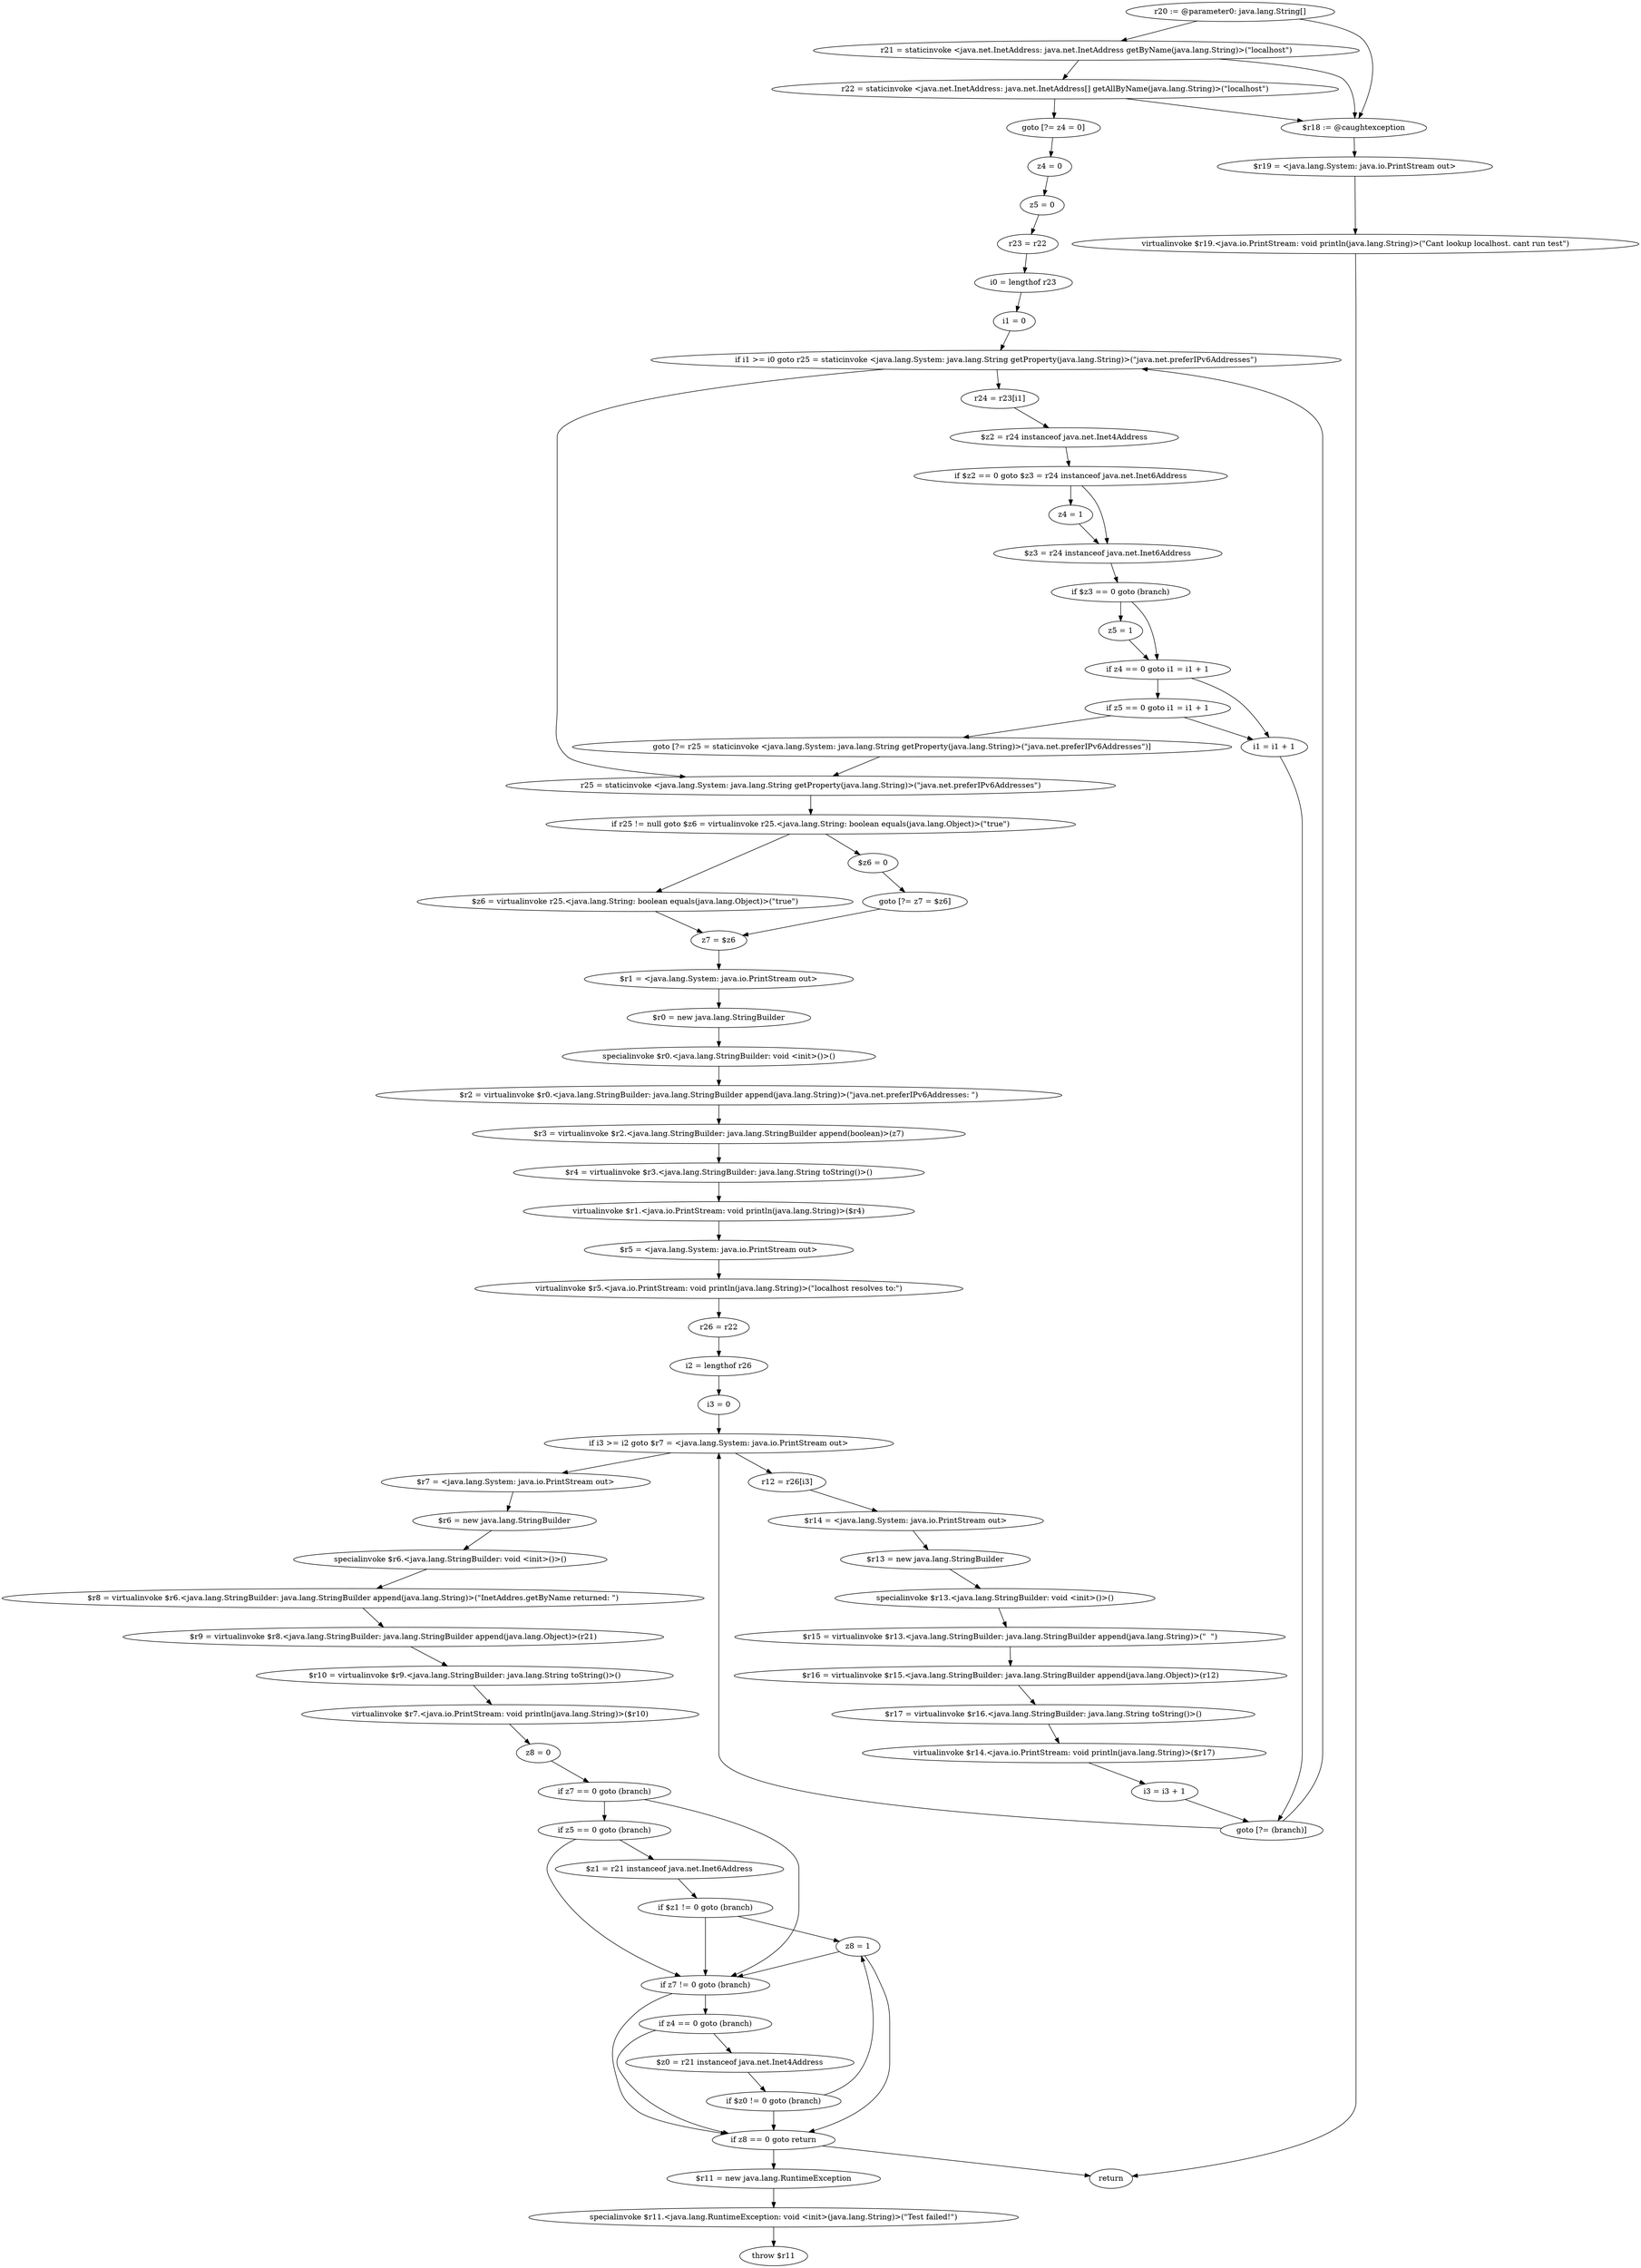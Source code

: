 digraph "unitGraph" {
    "r20 := @parameter0: java.lang.String[]"
    "r21 = staticinvoke <java.net.InetAddress: java.net.InetAddress getByName(java.lang.String)>(\"localhost\")"
    "r22 = staticinvoke <java.net.InetAddress: java.net.InetAddress[] getAllByName(java.lang.String)>(\"localhost\")"
    "goto [?= z4 = 0]"
    "$r18 := @caughtexception"
    "$r19 = <java.lang.System: java.io.PrintStream out>"
    "virtualinvoke $r19.<java.io.PrintStream: void println(java.lang.String)>(\"Cant lookup localhost. cant run test\")"
    "return"
    "z4 = 0"
    "z5 = 0"
    "r23 = r22"
    "i0 = lengthof r23"
    "i1 = 0"
    "if i1 >= i0 goto r25 = staticinvoke <java.lang.System: java.lang.String getProperty(java.lang.String)>(\"java.net.preferIPv6Addresses\")"
    "r24 = r23[i1]"
    "$z2 = r24 instanceof java.net.Inet4Address"
    "if $z2 == 0 goto $z3 = r24 instanceof java.net.Inet6Address"
    "z4 = 1"
    "$z3 = r24 instanceof java.net.Inet6Address"
    "if $z3 == 0 goto (branch)"
    "z5 = 1"
    "if z4 == 0 goto i1 = i1 + 1"
    "if z5 == 0 goto i1 = i1 + 1"
    "goto [?= r25 = staticinvoke <java.lang.System: java.lang.String getProperty(java.lang.String)>(\"java.net.preferIPv6Addresses\")]"
    "i1 = i1 + 1"
    "goto [?= (branch)]"
    "r25 = staticinvoke <java.lang.System: java.lang.String getProperty(java.lang.String)>(\"java.net.preferIPv6Addresses\")"
    "if r25 != null goto $z6 = virtualinvoke r25.<java.lang.String: boolean equals(java.lang.Object)>(\"true\")"
    "$z6 = 0"
    "goto [?= z7 = $z6]"
    "$z6 = virtualinvoke r25.<java.lang.String: boolean equals(java.lang.Object)>(\"true\")"
    "z7 = $z6"
    "$r1 = <java.lang.System: java.io.PrintStream out>"
    "$r0 = new java.lang.StringBuilder"
    "specialinvoke $r0.<java.lang.StringBuilder: void <init>()>()"
    "$r2 = virtualinvoke $r0.<java.lang.StringBuilder: java.lang.StringBuilder append(java.lang.String)>(\"java.net.preferIPv6Addresses: \")"
    "$r3 = virtualinvoke $r2.<java.lang.StringBuilder: java.lang.StringBuilder append(boolean)>(z7)"
    "$r4 = virtualinvoke $r3.<java.lang.StringBuilder: java.lang.String toString()>()"
    "virtualinvoke $r1.<java.io.PrintStream: void println(java.lang.String)>($r4)"
    "$r5 = <java.lang.System: java.io.PrintStream out>"
    "virtualinvoke $r5.<java.io.PrintStream: void println(java.lang.String)>(\"localhost resolves to:\")"
    "r26 = r22"
    "i2 = lengthof r26"
    "i3 = 0"
    "if i3 >= i2 goto $r7 = <java.lang.System: java.io.PrintStream out>"
    "r12 = r26[i3]"
    "$r14 = <java.lang.System: java.io.PrintStream out>"
    "$r13 = new java.lang.StringBuilder"
    "specialinvoke $r13.<java.lang.StringBuilder: void <init>()>()"
    "$r15 = virtualinvoke $r13.<java.lang.StringBuilder: java.lang.StringBuilder append(java.lang.String)>(\"  \")"
    "$r16 = virtualinvoke $r15.<java.lang.StringBuilder: java.lang.StringBuilder append(java.lang.Object)>(r12)"
    "$r17 = virtualinvoke $r16.<java.lang.StringBuilder: java.lang.String toString()>()"
    "virtualinvoke $r14.<java.io.PrintStream: void println(java.lang.String)>($r17)"
    "i3 = i3 + 1"
    "$r7 = <java.lang.System: java.io.PrintStream out>"
    "$r6 = new java.lang.StringBuilder"
    "specialinvoke $r6.<java.lang.StringBuilder: void <init>()>()"
    "$r8 = virtualinvoke $r6.<java.lang.StringBuilder: java.lang.StringBuilder append(java.lang.String)>(\"InetAddres.getByName returned: \")"
    "$r9 = virtualinvoke $r8.<java.lang.StringBuilder: java.lang.StringBuilder append(java.lang.Object)>(r21)"
    "$r10 = virtualinvoke $r9.<java.lang.StringBuilder: java.lang.String toString()>()"
    "virtualinvoke $r7.<java.io.PrintStream: void println(java.lang.String)>($r10)"
    "z8 = 0"
    "if z7 == 0 goto (branch)"
    "if z5 == 0 goto (branch)"
    "$z1 = r21 instanceof java.net.Inet6Address"
    "if $z1 != 0 goto (branch)"
    "z8 = 1"
    "if z7 != 0 goto (branch)"
    "if z4 == 0 goto (branch)"
    "$z0 = r21 instanceof java.net.Inet4Address"
    "if $z0 != 0 goto (branch)"
    "if z8 == 0 goto return"
    "$r11 = new java.lang.RuntimeException"
    "specialinvoke $r11.<java.lang.RuntimeException: void <init>(java.lang.String)>(\"Test failed!\")"
    "throw $r11"
    "r20 := @parameter0: java.lang.String[]"->"r21 = staticinvoke <java.net.InetAddress: java.net.InetAddress getByName(java.lang.String)>(\"localhost\")";
    "r20 := @parameter0: java.lang.String[]"->"$r18 := @caughtexception";
    "r21 = staticinvoke <java.net.InetAddress: java.net.InetAddress getByName(java.lang.String)>(\"localhost\")"->"r22 = staticinvoke <java.net.InetAddress: java.net.InetAddress[] getAllByName(java.lang.String)>(\"localhost\")";
    "r21 = staticinvoke <java.net.InetAddress: java.net.InetAddress getByName(java.lang.String)>(\"localhost\")"->"$r18 := @caughtexception";
    "r22 = staticinvoke <java.net.InetAddress: java.net.InetAddress[] getAllByName(java.lang.String)>(\"localhost\")"->"goto [?= z4 = 0]";
    "r22 = staticinvoke <java.net.InetAddress: java.net.InetAddress[] getAllByName(java.lang.String)>(\"localhost\")"->"$r18 := @caughtexception";
    "goto [?= z4 = 0]"->"z4 = 0";
    "$r18 := @caughtexception"->"$r19 = <java.lang.System: java.io.PrintStream out>";
    "$r19 = <java.lang.System: java.io.PrintStream out>"->"virtualinvoke $r19.<java.io.PrintStream: void println(java.lang.String)>(\"Cant lookup localhost. cant run test\")";
    "virtualinvoke $r19.<java.io.PrintStream: void println(java.lang.String)>(\"Cant lookup localhost. cant run test\")"->"return";
    "z4 = 0"->"z5 = 0";
    "z5 = 0"->"r23 = r22";
    "r23 = r22"->"i0 = lengthof r23";
    "i0 = lengthof r23"->"i1 = 0";
    "i1 = 0"->"if i1 >= i0 goto r25 = staticinvoke <java.lang.System: java.lang.String getProperty(java.lang.String)>(\"java.net.preferIPv6Addresses\")";
    "if i1 >= i0 goto r25 = staticinvoke <java.lang.System: java.lang.String getProperty(java.lang.String)>(\"java.net.preferIPv6Addresses\")"->"r24 = r23[i1]";
    "if i1 >= i0 goto r25 = staticinvoke <java.lang.System: java.lang.String getProperty(java.lang.String)>(\"java.net.preferIPv6Addresses\")"->"r25 = staticinvoke <java.lang.System: java.lang.String getProperty(java.lang.String)>(\"java.net.preferIPv6Addresses\")";
    "r24 = r23[i1]"->"$z2 = r24 instanceof java.net.Inet4Address";
    "$z2 = r24 instanceof java.net.Inet4Address"->"if $z2 == 0 goto $z3 = r24 instanceof java.net.Inet6Address";
    "if $z2 == 0 goto $z3 = r24 instanceof java.net.Inet6Address"->"z4 = 1";
    "if $z2 == 0 goto $z3 = r24 instanceof java.net.Inet6Address"->"$z3 = r24 instanceof java.net.Inet6Address";
    "z4 = 1"->"$z3 = r24 instanceof java.net.Inet6Address";
    "$z3 = r24 instanceof java.net.Inet6Address"->"if $z3 == 0 goto (branch)";
    "if $z3 == 0 goto (branch)"->"z5 = 1";
    "if $z3 == 0 goto (branch)"->"if z4 == 0 goto i1 = i1 + 1";
    "z5 = 1"->"if z4 == 0 goto i1 = i1 + 1";
    "if z4 == 0 goto i1 = i1 + 1"->"if z5 == 0 goto i1 = i1 + 1";
    "if z4 == 0 goto i1 = i1 + 1"->"i1 = i1 + 1";
    "if z5 == 0 goto i1 = i1 + 1"->"goto [?= r25 = staticinvoke <java.lang.System: java.lang.String getProperty(java.lang.String)>(\"java.net.preferIPv6Addresses\")]";
    "if z5 == 0 goto i1 = i1 + 1"->"i1 = i1 + 1";
    "goto [?= r25 = staticinvoke <java.lang.System: java.lang.String getProperty(java.lang.String)>(\"java.net.preferIPv6Addresses\")]"->"r25 = staticinvoke <java.lang.System: java.lang.String getProperty(java.lang.String)>(\"java.net.preferIPv6Addresses\")";
    "i1 = i1 + 1"->"goto [?= (branch)]";
    "goto [?= (branch)]"->"if i1 >= i0 goto r25 = staticinvoke <java.lang.System: java.lang.String getProperty(java.lang.String)>(\"java.net.preferIPv6Addresses\")";
    "r25 = staticinvoke <java.lang.System: java.lang.String getProperty(java.lang.String)>(\"java.net.preferIPv6Addresses\")"->"if r25 != null goto $z6 = virtualinvoke r25.<java.lang.String: boolean equals(java.lang.Object)>(\"true\")";
    "if r25 != null goto $z6 = virtualinvoke r25.<java.lang.String: boolean equals(java.lang.Object)>(\"true\")"->"$z6 = 0";
    "if r25 != null goto $z6 = virtualinvoke r25.<java.lang.String: boolean equals(java.lang.Object)>(\"true\")"->"$z6 = virtualinvoke r25.<java.lang.String: boolean equals(java.lang.Object)>(\"true\")";
    "$z6 = 0"->"goto [?= z7 = $z6]";
    "goto [?= z7 = $z6]"->"z7 = $z6";
    "$z6 = virtualinvoke r25.<java.lang.String: boolean equals(java.lang.Object)>(\"true\")"->"z7 = $z6";
    "z7 = $z6"->"$r1 = <java.lang.System: java.io.PrintStream out>";
    "$r1 = <java.lang.System: java.io.PrintStream out>"->"$r0 = new java.lang.StringBuilder";
    "$r0 = new java.lang.StringBuilder"->"specialinvoke $r0.<java.lang.StringBuilder: void <init>()>()";
    "specialinvoke $r0.<java.lang.StringBuilder: void <init>()>()"->"$r2 = virtualinvoke $r0.<java.lang.StringBuilder: java.lang.StringBuilder append(java.lang.String)>(\"java.net.preferIPv6Addresses: \")";
    "$r2 = virtualinvoke $r0.<java.lang.StringBuilder: java.lang.StringBuilder append(java.lang.String)>(\"java.net.preferIPv6Addresses: \")"->"$r3 = virtualinvoke $r2.<java.lang.StringBuilder: java.lang.StringBuilder append(boolean)>(z7)";
    "$r3 = virtualinvoke $r2.<java.lang.StringBuilder: java.lang.StringBuilder append(boolean)>(z7)"->"$r4 = virtualinvoke $r3.<java.lang.StringBuilder: java.lang.String toString()>()";
    "$r4 = virtualinvoke $r3.<java.lang.StringBuilder: java.lang.String toString()>()"->"virtualinvoke $r1.<java.io.PrintStream: void println(java.lang.String)>($r4)";
    "virtualinvoke $r1.<java.io.PrintStream: void println(java.lang.String)>($r4)"->"$r5 = <java.lang.System: java.io.PrintStream out>";
    "$r5 = <java.lang.System: java.io.PrintStream out>"->"virtualinvoke $r5.<java.io.PrintStream: void println(java.lang.String)>(\"localhost resolves to:\")";
    "virtualinvoke $r5.<java.io.PrintStream: void println(java.lang.String)>(\"localhost resolves to:\")"->"r26 = r22";
    "r26 = r22"->"i2 = lengthof r26";
    "i2 = lengthof r26"->"i3 = 0";
    "i3 = 0"->"if i3 >= i2 goto $r7 = <java.lang.System: java.io.PrintStream out>";
    "if i3 >= i2 goto $r7 = <java.lang.System: java.io.PrintStream out>"->"r12 = r26[i3]";
    "if i3 >= i2 goto $r7 = <java.lang.System: java.io.PrintStream out>"->"$r7 = <java.lang.System: java.io.PrintStream out>";
    "r12 = r26[i3]"->"$r14 = <java.lang.System: java.io.PrintStream out>";
    "$r14 = <java.lang.System: java.io.PrintStream out>"->"$r13 = new java.lang.StringBuilder";
    "$r13 = new java.lang.StringBuilder"->"specialinvoke $r13.<java.lang.StringBuilder: void <init>()>()";
    "specialinvoke $r13.<java.lang.StringBuilder: void <init>()>()"->"$r15 = virtualinvoke $r13.<java.lang.StringBuilder: java.lang.StringBuilder append(java.lang.String)>(\"  \")";
    "$r15 = virtualinvoke $r13.<java.lang.StringBuilder: java.lang.StringBuilder append(java.lang.String)>(\"  \")"->"$r16 = virtualinvoke $r15.<java.lang.StringBuilder: java.lang.StringBuilder append(java.lang.Object)>(r12)";
    "$r16 = virtualinvoke $r15.<java.lang.StringBuilder: java.lang.StringBuilder append(java.lang.Object)>(r12)"->"$r17 = virtualinvoke $r16.<java.lang.StringBuilder: java.lang.String toString()>()";
    "$r17 = virtualinvoke $r16.<java.lang.StringBuilder: java.lang.String toString()>()"->"virtualinvoke $r14.<java.io.PrintStream: void println(java.lang.String)>($r17)";
    "virtualinvoke $r14.<java.io.PrintStream: void println(java.lang.String)>($r17)"->"i3 = i3 + 1";
    "i3 = i3 + 1"->"goto [?= (branch)]";
    "goto [?= (branch)]"->"if i3 >= i2 goto $r7 = <java.lang.System: java.io.PrintStream out>";
    "$r7 = <java.lang.System: java.io.PrintStream out>"->"$r6 = new java.lang.StringBuilder";
    "$r6 = new java.lang.StringBuilder"->"specialinvoke $r6.<java.lang.StringBuilder: void <init>()>()";
    "specialinvoke $r6.<java.lang.StringBuilder: void <init>()>()"->"$r8 = virtualinvoke $r6.<java.lang.StringBuilder: java.lang.StringBuilder append(java.lang.String)>(\"InetAddres.getByName returned: \")";
    "$r8 = virtualinvoke $r6.<java.lang.StringBuilder: java.lang.StringBuilder append(java.lang.String)>(\"InetAddres.getByName returned: \")"->"$r9 = virtualinvoke $r8.<java.lang.StringBuilder: java.lang.StringBuilder append(java.lang.Object)>(r21)";
    "$r9 = virtualinvoke $r8.<java.lang.StringBuilder: java.lang.StringBuilder append(java.lang.Object)>(r21)"->"$r10 = virtualinvoke $r9.<java.lang.StringBuilder: java.lang.String toString()>()";
    "$r10 = virtualinvoke $r9.<java.lang.StringBuilder: java.lang.String toString()>()"->"virtualinvoke $r7.<java.io.PrintStream: void println(java.lang.String)>($r10)";
    "virtualinvoke $r7.<java.io.PrintStream: void println(java.lang.String)>($r10)"->"z8 = 0";
    "z8 = 0"->"if z7 == 0 goto (branch)";
    "if z7 == 0 goto (branch)"->"if z5 == 0 goto (branch)";
    "if z7 == 0 goto (branch)"->"if z7 != 0 goto (branch)";
    "if z5 == 0 goto (branch)"->"$z1 = r21 instanceof java.net.Inet6Address";
    "if z5 == 0 goto (branch)"->"if z7 != 0 goto (branch)";
    "$z1 = r21 instanceof java.net.Inet6Address"->"if $z1 != 0 goto (branch)";
    "if $z1 != 0 goto (branch)"->"z8 = 1";
    "if $z1 != 0 goto (branch)"->"if z7 != 0 goto (branch)";
    "z8 = 1"->"if z7 != 0 goto (branch)";
    "if z7 != 0 goto (branch)"->"if z4 == 0 goto (branch)";
    "if z7 != 0 goto (branch)"->"if z8 == 0 goto return";
    "if z4 == 0 goto (branch)"->"$z0 = r21 instanceof java.net.Inet4Address";
    "if z4 == 0 goto (branch)"->"if z8 == 0 goto return";
    "$z0 = r21 instanceof java.net.Inet4Address"->"if $z0 != 0 goto (branch)";
    "if $z0 != 0 goto (branch)"->"z8 = 1";
    "if $z0 != 0 goto (branch)"->"if z8 == 0 goto return";
    "z8 = 1"->"if z8 == 0 goto return";
    "if z8 == 0 goto return"->"$r11 = new java.lang.RuntimeException";
    "if z8 == 0 goto return"->"return";
    "$r11 = new java.lang.RuntimeException"->"specialinvoke $r11.<java.lang.RuntimeException: void <init>(java.lang.String)>(\"Test failed!\")";
    "specialinvoke $r11.<java.lang.RuntimeException: void <init>(java.lang.String)>(\"Test failed!\")"->"throw $r11";
}
